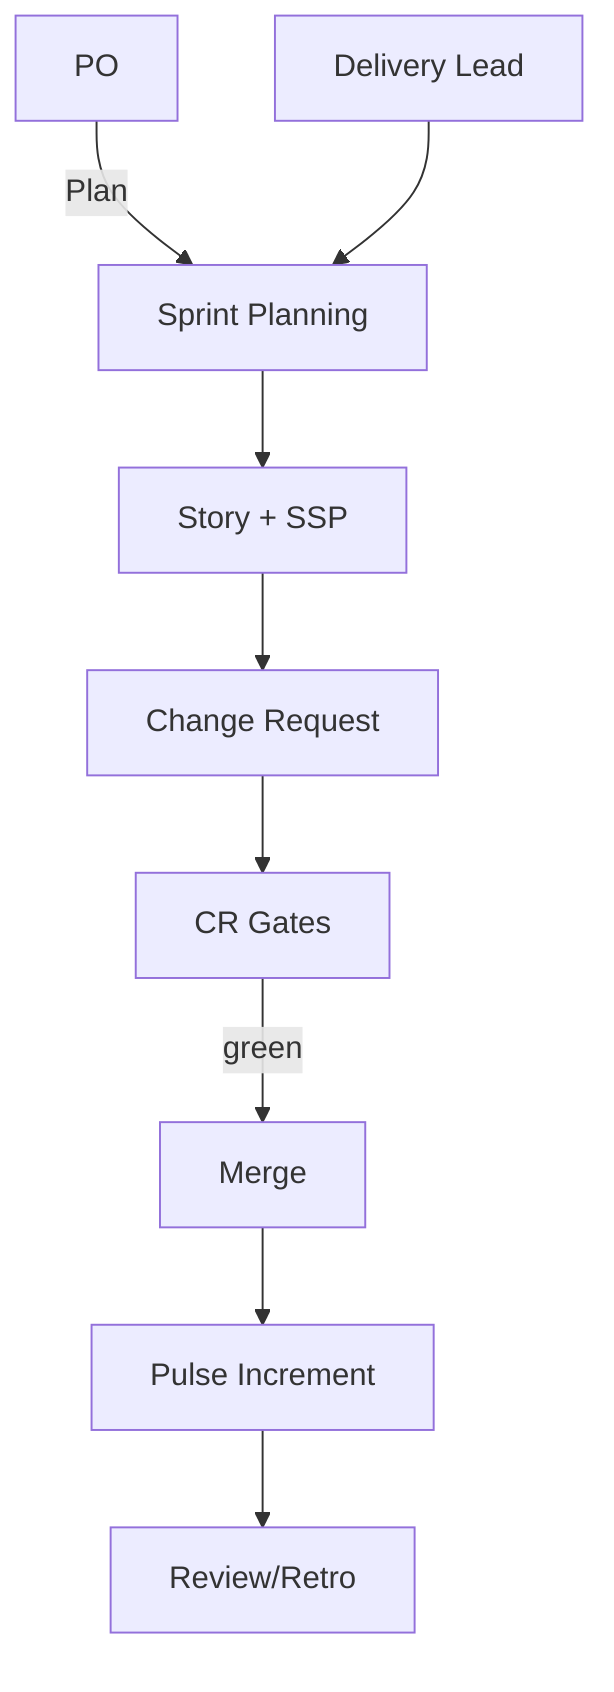 graph TD
  PO[PO] -->|Plan| SP[Sprint Planning]
  DL[Delivery Lead] --> SP
  SP --> ST[Story + SSP]
  ST --> CR[Change Request]
  CR --> GATES[CR Gates]
  GATES -->|green| MERGE[Merge]
  MERGE --> PULSE[Pulse Increment]
  PULSE --> REVIEW[Review/Retro]